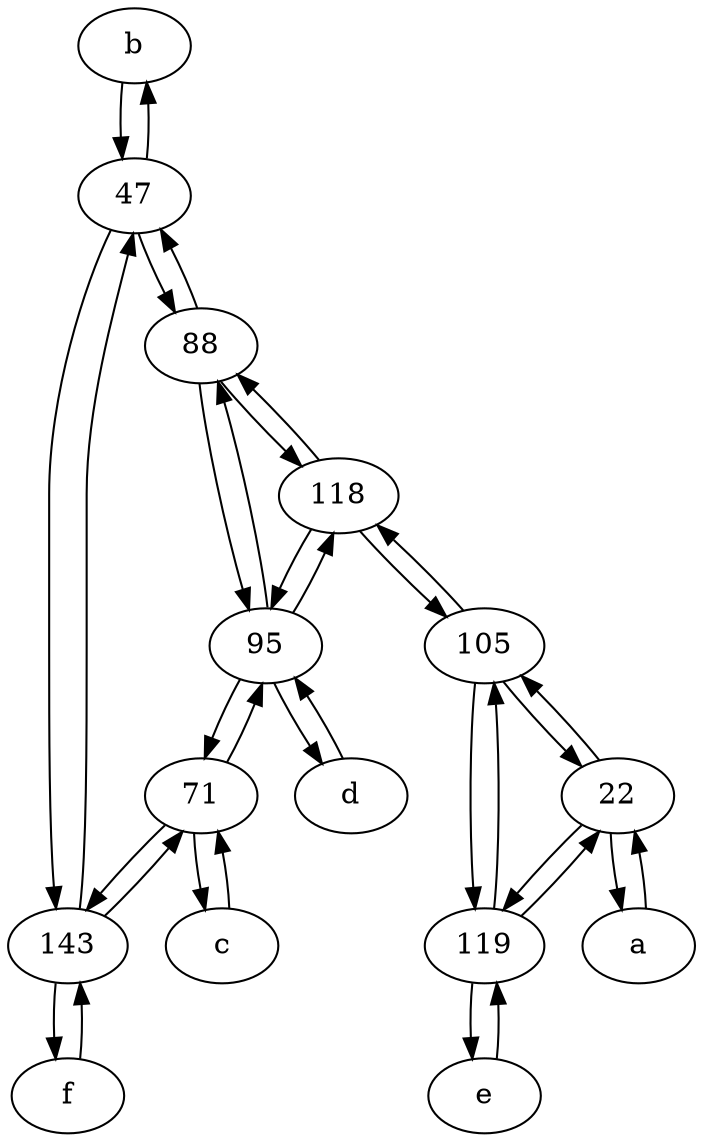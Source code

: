 digraph  {
	b [pos="50,20!"];
	e [pos="30,50!"];
	71;
	118;
	a [pos="40,10!"];
	47;
	c [pos="20,10!"];
	143;
	d [pos="20,30!"];
	f [pos="15,45!"];
	119;
	22;
	88;
	95;
	105;
	119 -> 105;
	47 -> 143;
	d -> 95;
	22 -> a;
	105 -> 119;
	22 -> 119;
	143 -> 71;
	95 -> 118;
	b -> 47;
	f -> 143;
	88 -> 47;
	47 -> 88;
	71 -> 143;
	143 -> 47;
	71 -> 95;
	105 -> 118;
	118 -> 88;
	119 -> 22;
	c -> 71;
	143 -> f;
	88 -> 95;
	95 -> 88;
	71 -> c;
	88 -> 118;
	118 -> 95;
	47 -> b;
	118 -> 105;
	119 -> e;
	95 -> d;
	e -> 119;
	a -> 22;
	95 -> 71;
	105 -> 22;
	22 -> 105;

	}